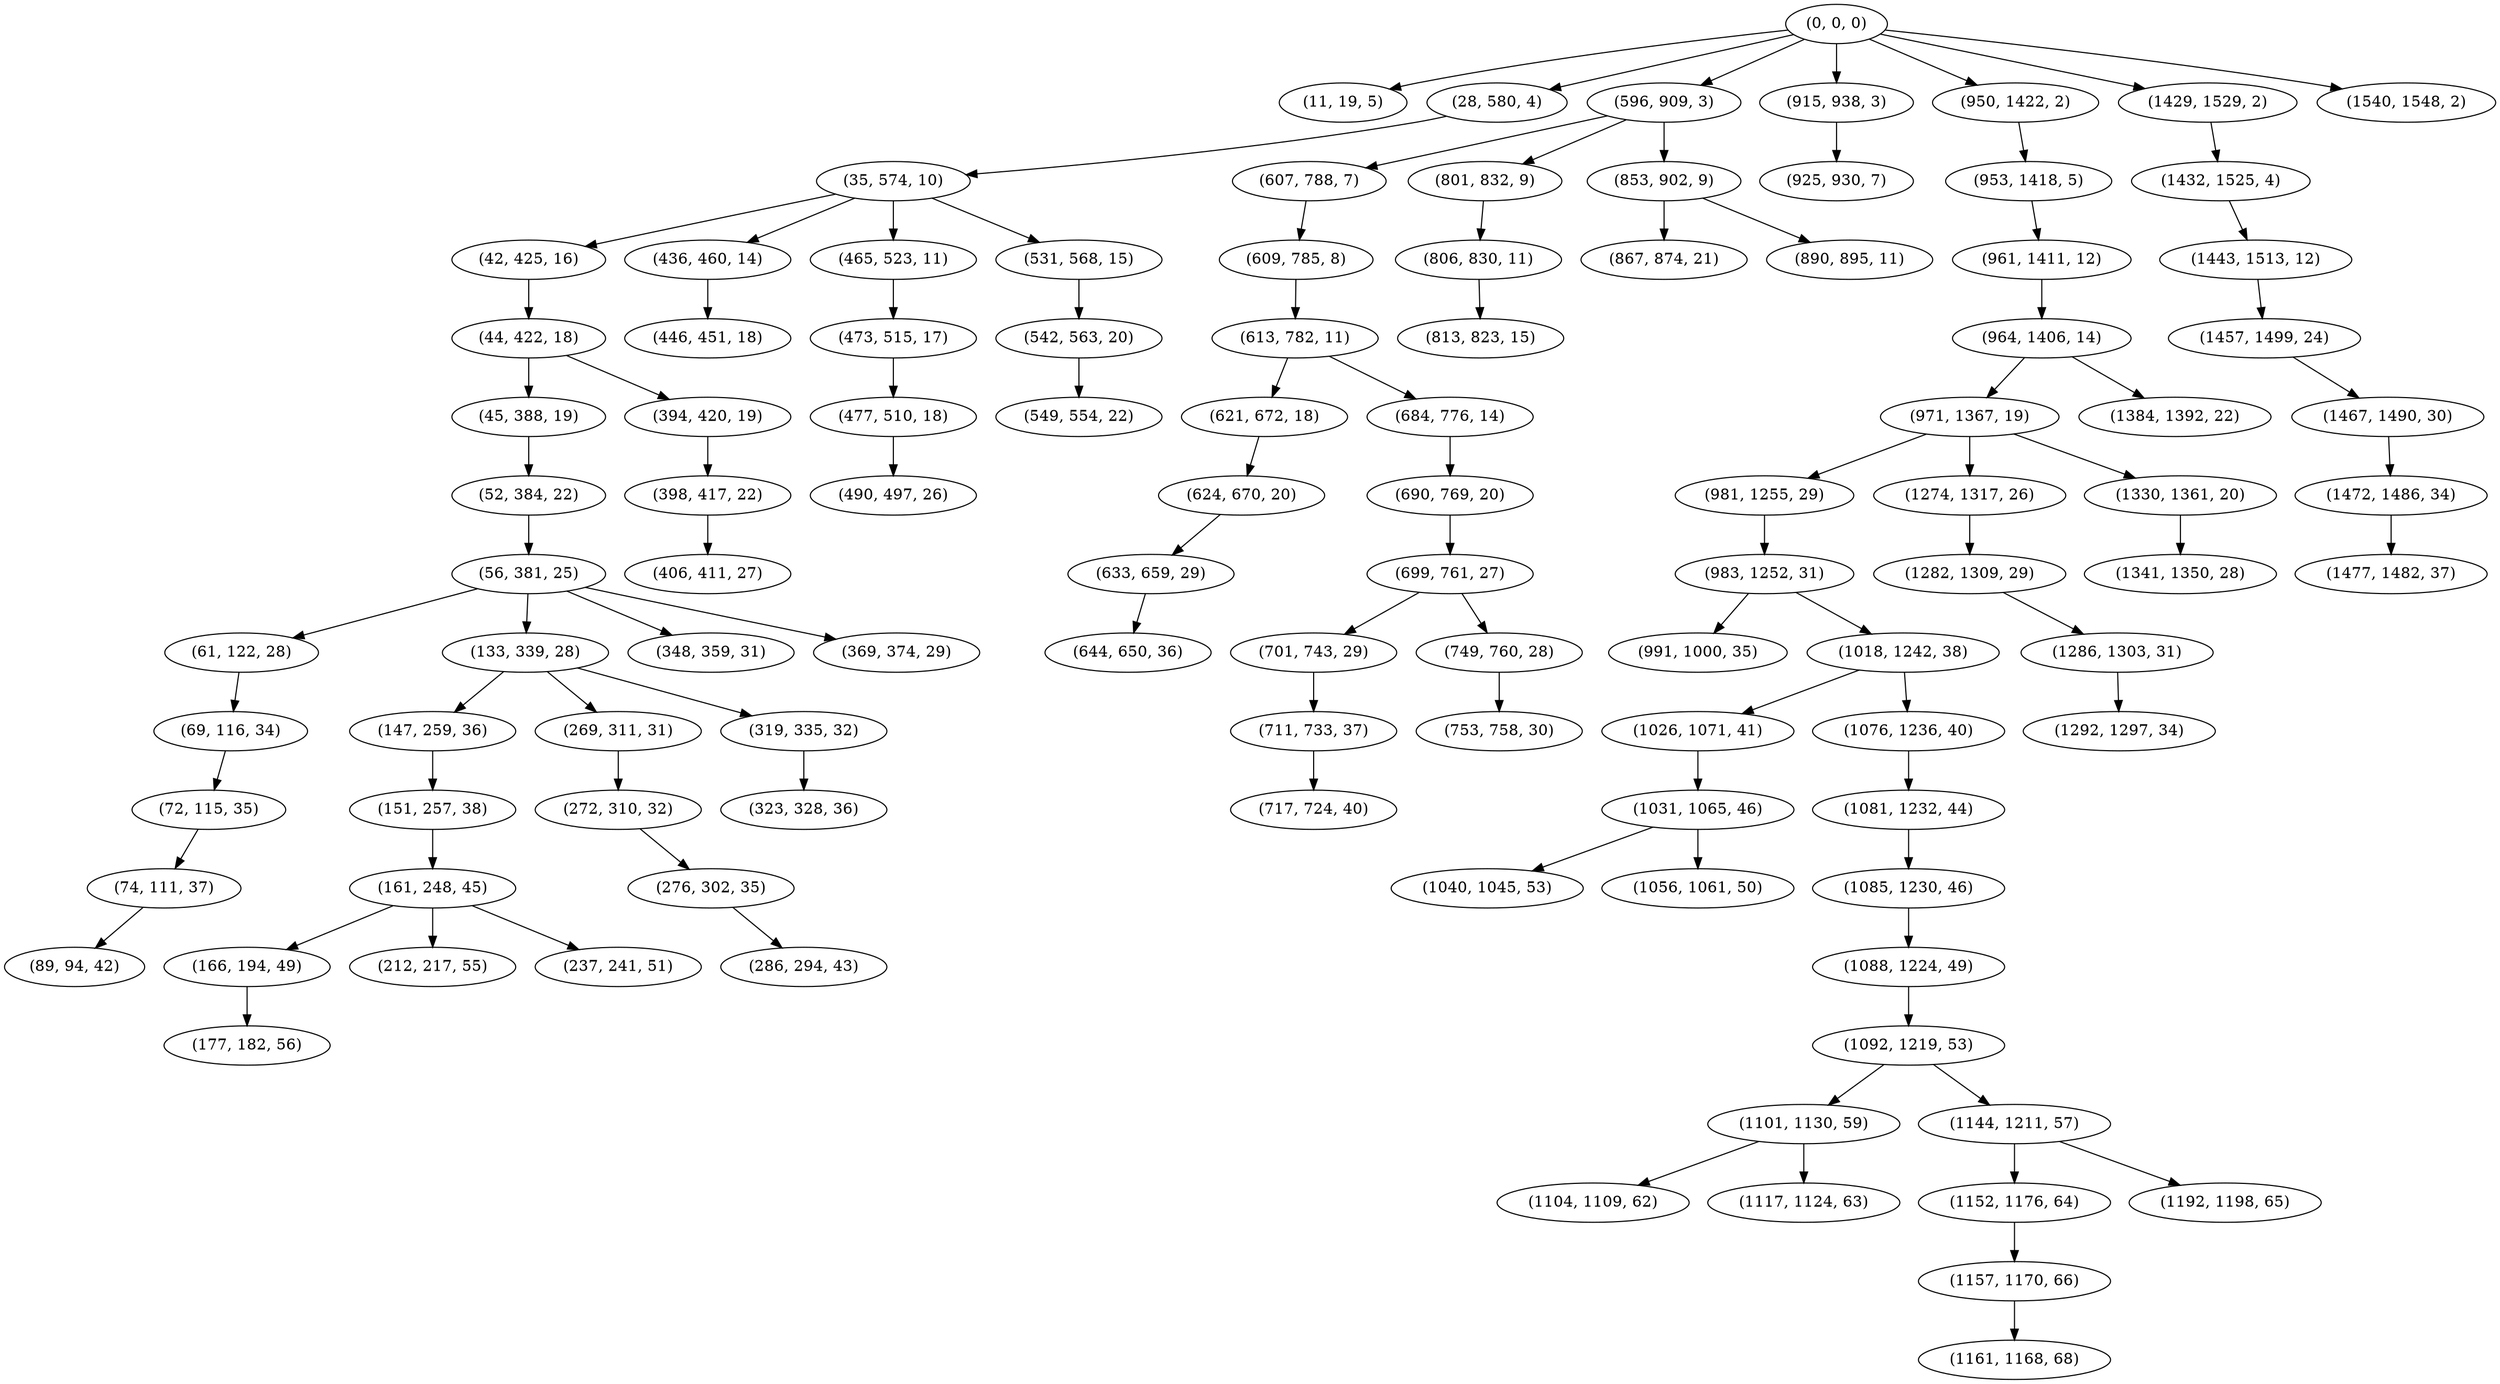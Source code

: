 digraph tree {
    "(0, 0, 0)";
    "(11, 19, 5)";
    "(28, 580, 4)";
    "(35, 574, 10)";
    "(42, 425, 16)";
    "(44, 422, 18)";
    "(45, 388, 19)";
    "(52, 384, 22)";
    "(56, 381, 25)";
    "(61, 122, 28)";
    "(69, 116, 34)";
    "(72, 115, 35)";
    "(74, 111, 37)";
    "(89, 94, 42)";
    "(133, 339, 28)";
    "(147, 259, 36)";
    "(151, 257, 38)";
    "(161, 248, 45)";
    "(166, 194, 49)";
    "(177, 182, 56)";
    "(212, 217, 55)";
    "(237, 241, 51)";
    "(269, 311, 31)";
    "(272, 310, 32)";
    "(276, 302, 35)";
    "(286, 294, 43)";
    "(319, 335, 32)";
    "(323, 328, 36)";
    "(348, 359, 31)";
    "(369, 374, 29)";
    "(394, 420, 19)";
    "(398, 417, 22)";
    "(406, 411, 27)";
    "(436, 460, 14)";
    "(446, 451, 18)";
    "(465, 523, 11)";
    "(473, 515, 17)";
    "(477, 510, 18)";
    "(490, 497, 26)";
    "(531, 568, 15)";
    "(542, 563, 20)";
    "(549, 554, 22)";
    "(596, 909, 3)";
    "(607, 788, 7)";
    "(609, 785, 8)";
    "(613, 782, 11)";
    "(621, 672, 18)";
    "(624, 670, 20)";
    "(633, 659, 29)";
    "(644, 650, 36)";
    "(684, 776, 14)";
    "(690, 769, 20)";
    "(699, 761, 27)";
    "(701, 743, 29)";
    "(711, 733, 37)";
    "(717, 724, 40)";
    "(749, 760, 28)";
    "(753, 758, 30)";
    "(801, 832, 9)";
    "(806, 830, 11)";
    "(813, 823, 15)";
    "(853, 902, 9)";
    "(867, 874, 21)";
    "(890, 895, 11)";
    "(915, 938, 3)";
    "(925, 930, 7)";
    "(950, 1422, 2)";
    "(953, 1418, 5)";
    "(961, 1411, 12)";
    "(964, 1406, 14)";
    "(971, 1367, 19)";
    "(981, 1255, 29)";
    "(983, 1252, 31)";
    "(991, 1000, 35)";
    "(1018, 1242, 38)";
    "(1026, 1071, 41)";
    "(1031, 1065, 46)";
    "(1040, 1045, 53)";
    "(1056, 1061, 50)";
    "(1076, 1236, 40)";
    "(1081, 1232, 44)";
    "(1085, 1230, 46)";
    "(1088, 1224, 49)";
    "(1092, 1219, 53)";
    "(1101, 1130, 59)";
    "(1104, 1109, 62)";
    "(1117, 1124, 63)";
    "(1144, 1211, 57)";
    "(1152, 1176, 64)";
    "(1157, 1170, 66)";
    "(1161, 1168, 68)";
    "(1192, 1198, 65)";
    "(1274, 1317, 26)";
    "(1282, 1309, 29)";
    "(1286, 1303, 31)";
    "(1292, 1297, 34)";
    "(1330, 1361, 20)";
    "(1341, 1350, 28)";
    "(1384, 1392, 22)";
    "(1429, 1529, 2)";
    "(1432, 1525, 4)";
    "(1443, 1513, 12)";
    "(1457, 1499, 24)";
    "(1467, 1490, 30)";
    "(1472, 1486, 34)";
    "(1477, 1482, 37)";
    "(1540, 1548, 2)";
    "(0, 0, 0)" -> "(11, 19, 5)";
    "(0, 0, 0)" -> "(28, 580, 4)";
    "(0, 0, 0)" -> "(596, 909, 3)";
    "(0, 0, 0)" -> "(915, 938, 3)";
    "(0, 0, 0)" -> "(950, 1422, 2)";
    "(0, 0, 0)" -> "(1429, 1529, 2)";
    "(0, 0, 0)" -> "(1540, 1548, 2)";
    "(28, 580, 4)" -> "(35, 574, 10)";
    "(35, 574, 10)" -> "(42, 425, 16)";
    "(35, 574, 10)" -> "(436, 460, 14)";
    "(35, 574, 10)" -> "(465, 523, 11)";
    "(35, 574, 10)" -> "(531, 568, 15)";
    "(42, 425, 16)" -> "(44, 422, 18)";
    "(44, 422, 18)" -> "(45, 388, 19)";
    "(44, 422, 18)" -> "(394, 420, 19)";
    "(45, 388, 19)" -> "(52, 384, 22)";
    "(52, 384, 22)" -> "(56, 381, 25)";
    "(56, 381, 25)" -> "(61, 122, 28)";
    "(56, 381, 25)" -> "(133, 339, 28)";
    "(56, 381, 25)" -> "(348, 359, 31)";
    "(56, 381, 25)" -> "(369, 374, 29)";
    "(61, 122, 28)" -> "(69, 116, 34)";
    "(69, 116, 34)" -> "(72, 115, 35)";
    "(72, 115, 35)" -> "(74, 111, 37)";
    "(74, 111, 37)" -> "(89, 94, 42)";
    "(133, 339, 28)" -> "(147, 259, 36)";
    "(133, 339, 28)" -> "(269, 311, 31)";
    "(133, 339, 28)" -> "(319, 335, 32)";
    "(147, 259, 36)" -> "(151, 257, 38)";
    "(151, 257, 38)" -> "(161, 248, 45)";
    "(161, 248, 45)" -> "(166, 194, 49)";
    "(161, 248, 45)" -> "(212, 217, 55)";
    "(161, 248, 45)" -> "(237, 241, 51)";
    "(166, 194, 49)" -> "(177, 182, 56)";
    "(269, 311, 31)" -> "(272, 310, 32)";
    "(272, 310, 32)" -> "(276, 302, 35)";
    "(276, 302, 35)" -> "(286, 294, 43)";
    "(319, 335, 32)" -> "(323, 328, 36)";
    "(394, 420, 19)" -> "(398, 417, 22)";
    "(398, 417, 22)" -> "(406, 411, 27)";
    "(436, 460, 14)" -> "(446, 451, 18)";
    "(465, 523, 11)" -> "(473, 515, 17)";
    "(473, 515, 17)" -> "(477, 510, 18)";
    "(477, 510, 18)" -> "(490, 497, 26)";
    "(531, 568, 15)" -> "(542, 563, 20)";
    "(542, 563, 20)" -> "(549, 554, 22)";
    "(596, 909, 3)" -> "(607, 788, 7)";
    "(596, 909, 3)" -> "(801, 832, 9)";
    "(596, 909, 3)" -> "(853, 902, 9)";
    "(607, 788, 7)" -> "(609, 785, 8)";
    "(609, 785, 8)" -> "(613, 782, 11)";
    "(613, 782, 11)" -> "(621, 672, 18)";
    "(613, 782, 11)" -> "(684, 776, 14)";
    "(621, 672, 18)" -> "(624, 670, 20)";
    "(624, 670, 20)" -> "(633, 659, 29)";
    "(633, 659, 29)" -> "(644, 650, 36)";
    "(684, 776, 14)" -> "(690, 769, 20)";
    "(690, 769, 20)" -> "(699, 761, 27)";
    "(699, 761, 27)" -> "(701, 743, 29)";
    "(699, 761, 27)" -> "(749, 760, 28)";
    "(701, 743, 29)" -> "(711, 733, 37)";
    "(711, 733, 37)" -> "(717, 724, 40)";
    "(749, 760, 28)" -> "(753, 758, 30)";
    "(801, 832, 9)" -> "(806, 830, 11)";
    "(806, 830, 11)" -> "(813, 823, 15)";
    "(853, 902, 9)" -> "(867, 874, 21)";
    "(853, 902, 9)" -> "(890, 895, 11)";
    "(915, 938, 3)" -> "(925, 930, 7)";
    "(950, 1422, 2)" -> "(953, 1418, 5)";
    "(953, 1418, 5)" -> "(961, 1411, 12)";
    "(961, 1411, 12)" -> "(964, 1406, 14)";
    "(964, 1406, 14)" -> "(971, 1367, 19)";
    "(964, 1406, 14)" -> "(1384, 1392, 22)";
    "(971, 1367, 19)" -> "(981, 1255, 29)";
    "(971, 1367, 19)" -> "(1274, 1317, 26)";
    "(971, 1367, 19)" -> "(1330, 1361, 20)";
    "(981, 1255, 29)" -> "(983, 1252, 31)";
    "(983, 1252, 31)" -> "(991, 1000, 35)";
    "(983, 1252, 31)" -> "(1018, 1242, 38)";
    "(1018, 1242, 38)" -> "(1026, 1071, 41)";
    "(1018, 1242, 38)" -> "(1076, 1236, 40)";
    "(1026, 1071, 41)" -> "(1031, 1065, 46)";
    "(1031, 1065, 46)" -> "(1040, 1045, 53)";
    "(1031, 1065, 46)" -> "(1056, 1061, 50)";
    "(1076, 1236, 40)" -> "(1081, 1232, 44)";
    "(1081, 1232, 44)" -> "(1085, 1230, 46)";
    "(1085, 1230, 46)" -> "(1088, 1224, 49)";
    "(1088, 1224, 49)" -> "(1092, 1219, 53)";
    "(1092, 1219, 53)" -> "(1101, 1130, 59)";
    "(1092, 1219, 53)" -> "(1144, 1211, 57)";
    "(1101, 1130, 59)" -> "(1104, 1109, 62)";
    "(1101, 1130, 59)" -> "(1117, 1124, 63)";
    "(1144, 1211, 57)" -> "(1152, 1176, 64)";
    "(1144, 1211, 57)" -> "(1192, 1198, 65)";
    "(1152, 1176, 64)" -> "(1157, 1170, 66)";
    "(1157, 1170, 66)" -> "(1161, 1168, 68)";
    "(1274, 1317, 26)" -> "(1282, 1309, 29)";
    "(1282, 1309, 29)" -> "(1286, 1303, 31)";
    "(1286, 1303, 31)" -> "(1292, 1297, 34)";
    "(1330, 1361, 20)" -> "(1341, 1350, 28)";
    "(1429, 1529, 2)" -> "(1432, 1525, 4)";
    "(1432, 1525, 4)" -> "(1443, 1513, 12)";
    "(1443, 1513, 12)" -> "(1457, 1499, 24)";
    "(1457, 1499, 24)" -> "(1467, 1490, 30)";
    "(1467, 1490, 30)" -> "(1472, 1486, 34)";
    "(1472, 1486, 34)" -> "(1477, 1482, 37)";
}
